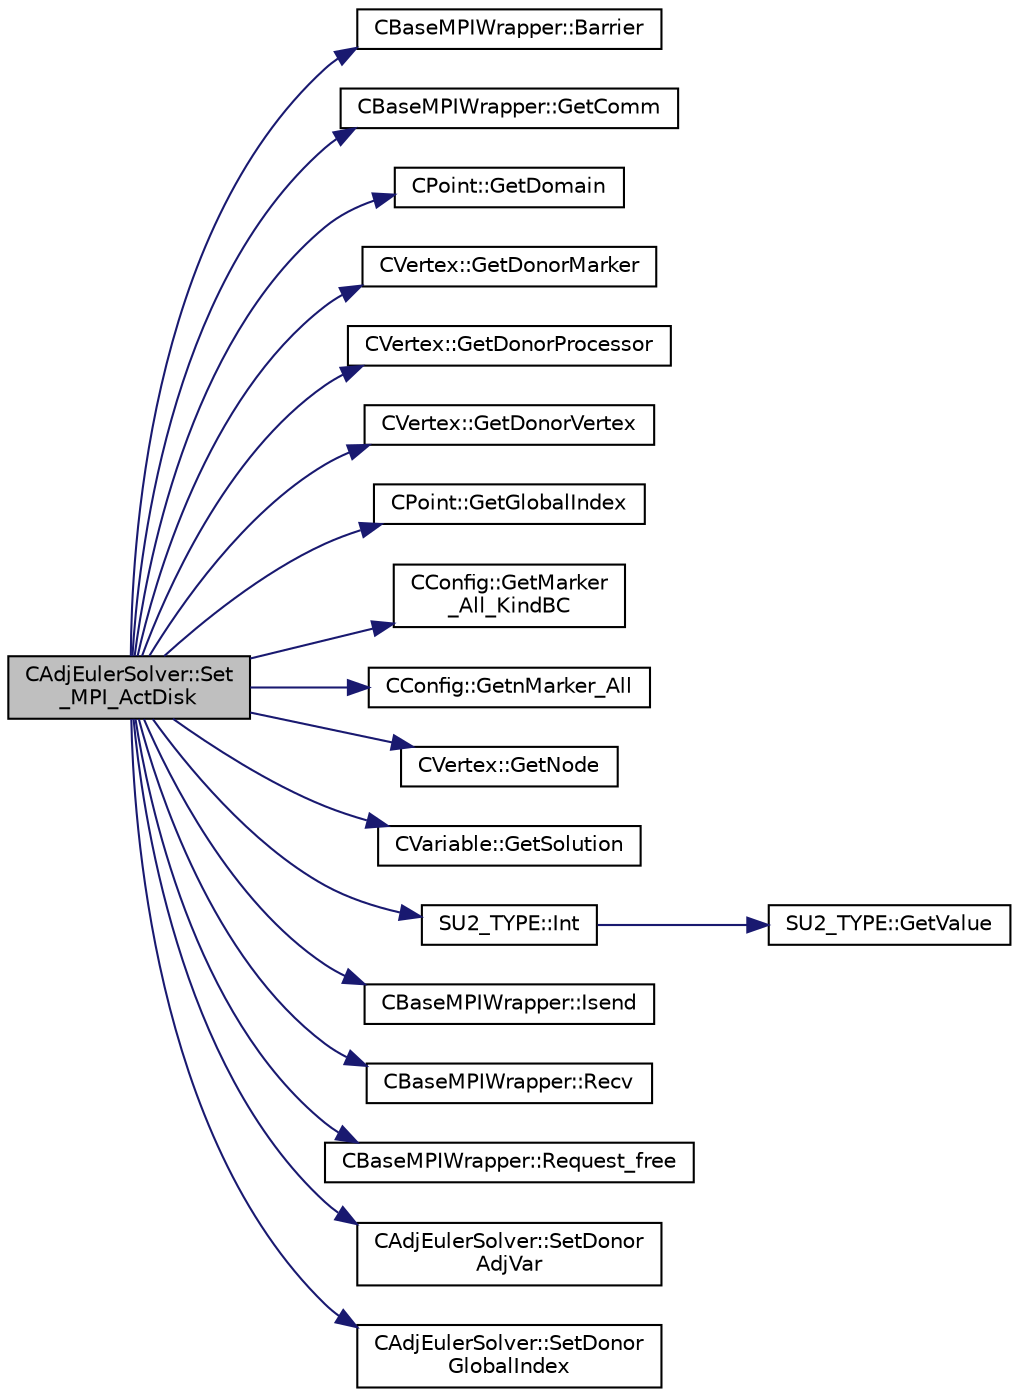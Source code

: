 digraph "CAdjEulerSolver::Set_MPI_ActDisk"
{
 // LATEX_PDF_SIZE
  edge [fontname="Helvetica",fontsize="10",labelfontname="Helvetica",labelfontsize="10"];
  node [fontname="Helvetica",fontsize="10",shape=record];
  rankdir="LR";
  Node1 [label="CAdjEulerSolver::Set\l_MPI_ActDisk",height=0.2,width=0.4,color="black", fillcolor="grey75", style="filled", fontcolor="black",tooltip="Parallelization of Undivided Laplacian."];
  Node1 -> Node2 [color="midnightblue",fontsize="10",style="solid",fontname="Helvetica"];
  Node2 [label="CBaseMPIWrapper::Barrier",height=0.2,width=0.4,color="black", fillcolor="white", style="filled",URL="$classCBaseMPIWrapper.html#a33bad5506b8315fde26c1f31a42ce97c",tooltip=" "];
  Node1 -> Node3 [color="midnightblue",fontsize="10",style="solid",fontname="Helvetica"];
  Node3 [label="CBaseMPIWrapper::GetComm",height=0.2,width=0.4,color="black", fillcolor="white", style="filled",URL="$classCBaseMPIWrapper.html#a8154391fc3522954802889d81d4ef5da",tooltip=" "];
  Node1 -> Node4 [color="midnightblue",fontsize="10",style="solid",fontname="Helvetica"];
  Node4 [label="CPoint::GetDomain",height=0.2,width=0.4,color="black", fillcolor="white", style="filled",URL="$classCPoint.html#aa58a27b602e47ddcad22ae74a5c6bc81",tooltip="For parallel computation, its indicates if a point must be computed or not."];
  Node1 -> Node5 [color="midnightblue",fontsize="10",style="solid",fontname="Helvetica"];
  Node5 [label="CVertex::GetDonorMarker",height=0.2,width=0.4,color="black", fillcolor="white", style="filled",URL="$classCVertex.html#a07eb93cce94bd61adb7f350be30d2a24",tooltip="Get the value of the periodic point of a vertex."];
  Node1 -> Node6 [color="midnightblue",fontsize="10",style="solid",fontname="Helvetica"];
  Node6 [label="CVertex::GetDonorProcessor",height=0.2,width=0.4,color="black", fillcolor="white", style="filled",URL="$classCVertex.html#ac7b6c9bfb99977ff0b45feca0e5cfc3d",tooltip="Get the value of the periodic point of a vertex."];
  Node1 -> Node7 [color="midnightblue",fontsize="10",style="solid",fontname="Helvetica"];
  Node7 [label="CVertex::GetDonorVertex",height=0.2,width=0.4,color="black", fillcolor="white", style="filled",URL="$classCVertex.html#a377f9c7dbaca928d1c9d4425fb15564a",tooltip="Get the value of the periodic point of a vertex."];
  Node1 -> Node8 [color="midnightblue",fontsize="10",style="solid",fontname="Helvetica"];
  Node8 [label="CPoint::GetGlobalIndex",height=0.2,width=0.4,color="black", fillcolor="white", style="filled",URL="$classCPoint.html#a8a53865a92d645b1b74c4d817b4aae10",tooltip="Get the global index in a parallel computation."];
  Node1 -> Node9 [color="midnightblue",fontsize="10",style="solid",fontname="Helvetica"];
  Node9 [label="CConfig::GetMarker\l_All_KindBC",height=0.2,width=0.4,color="black", fillcolor="white", style="filled",URL="$classCConfig.html#ae003cd8f406eaaa91849a774c9a20730",tooltip="Get the kind of boundary for each marker."];
  Node1 -> Node10 [color="midnightblue",fontsize="10",style="solid",fontname="Helvetica"];
  Node10 [label="CConfig::GetnMarker_All",height=0.2,width=0.4,color="black", fillcolor="white", style="filled",URL="$classCConfig.html#a459dee039e618d21a5d78db61c221240",tooltip="Get the total number of boundary markers of the local process including send/receive domains."];
  Node1 -> Node11 [color="midnightblue",fontsize="10",style="solid",fontname="Helvetica"];
  Node11 [label="CVertex::GetNode",height=0.2,width=0.4,color="black", fillcolor="white", style="filled",URL="$classCVertex.html#ad568da06e7191358d3a09a1bee71cdb5",tooltip="Get the node of the vertex."];
  Node1 -> Node12 [color="midnightblue",fontsize="10",style="solid",fontname="Helvetica"];
  Node12 [label="CVariable::GetSolution",height=0.2,width=0.4,color="black", fillcolor="white", style="filled",URL="$classCVariable.html#a261483e39c23c1de7cb9aea7e917c121",tooltip="Get the solution."];
  Node1 -> Node13 [color="midnightblue",fontsize="10",style="solid",fontname="Helvetica"];
  Node13 [label="SU2_TYPE::Int",height=0.2,width=0.4,color="black", fillcolor="white", style="filled",URL="$namespaceSU2__TYPE.html#a6b48817766d8a6486caa2807a52f6bae",tooltip="Casts the primitive value to int (uses GetValue, already implemented for each type)."];
  Node13 -> Node14 [color="midnightblue",fontsize="10",style="solid",fontname="Helvetica"];
  Node14 [label="SU2_TYPE::GetValue",height=0.2,width=0.4,color="black", fillcolor="white", style="filled",URL="$namespaceSU2__TYPE.html#adf52a59d6f4e578f7915ec9abbf7cb22",tooltip="Get the (primitive) value of the datatype (needs to be specialized for active types)."];
  Node1 -> Node15 [color="midnightblue",fontsize="10",style="solid",fontname="Helvetica"];
  Node15 [label="CBaseMPIWrapper::Isend",height=0.2,width=0.4,color="black", fillcolor="white", style="filled",URL="$classCBaseMPIWrapper.html#a4009cae40f1e050b3635a8d803dbfa3d",tooltip=" "];
  Node1 -> Node16 [color="midnightblue",fontsize="10",style="solid",fontname="Helvetica"];
  Node16 [label="CBaseMPIWrapper::Recv",height=0.2,width=0.4,color="black", fillcolor="white", style="filled",URL="$classCBaseMPIWrapper.html#a89e5c8b06b4c1c64ade3f78c6f0ed0e2",tooltip=" "];
  Node1 -> Node17 [color="midnightblue",fontsize="10",style="solid",fontname="Helvetica"];
  Node17 [label="CBaseMPIWrapper::Request_free",height=0.2,width=0.4,color="black", fillcolor="white", style="filled",URL="$classCBaseMPIWrapper.html#ac887fd5ac122f973729f9911daca93fe",tooltip=" "];
  Node1 -> Node18 [color="midnightblue",fontsize="10",style="solid",fontname="Helvetica"];
  Node18 [label="CAdjEulerSolver::SetDonor\lAdjVar",height=0.2,width=0.4,color="black", fillcolor="white", style="filled",URL="$classCAdjEulerSolver.html#a71798337dc35d1a5deeb398c6fe368eb",tooltip="Value of the characteristic variables at the boundaries."];
  Node1 -> Node19 [color="midnightblue",fontsize="10",style="solid",fontname="Helvetica"];
  Node19 [label="CAdjEulerSolver::SetDonor\lGlobalIndex",height=0.2,width=0.4,color="black", fillcolor="white", style="filled",URL="$classCAdjEulerSolver.html#abdf126b47ddf3afac84f95270c2dce7c",tooltip="Value of the characteristic global index at the boundaries."];
}
